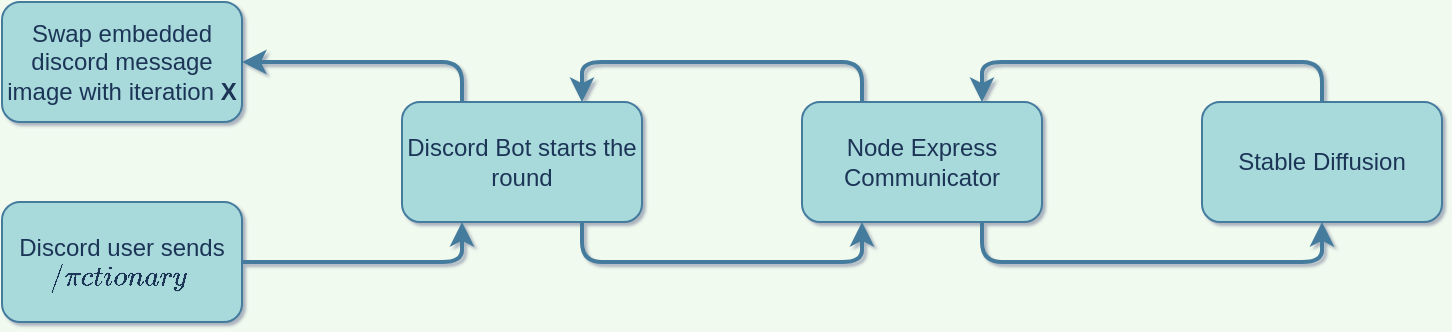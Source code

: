 <mxfile version="20.3.0" type="device"><diagram id="uzHO8FKwaz4O0WPrx8BD" name="GPT Bot Design"><mxGraphModel dx="790" dy="501" grid="1" gridSize="10" guides="1" tooltips="1" connect="1" arrows="1" fold="1" page="0" pageScale="1" pageWidth="850" pageHeight="1100" background="#F1FAEE" math="0" shadow="1"><root><mxCell id="0"/><mxCell id="1" parent="0"/><mxCell id="FDBDpY66bTNBoxag_PaK-3" value="" style="edgeStyle=orthogonalEdgeStyle;curved=0;rounded=1;sketch=0;orthogonalLoop=1;jettySize=auto;html=1;fontColor=#1D3557;strokeColor=#457B9D;fillColor=#A8DADC;strokeWidth=2;entryX=0.25;entryY=1;entryDx=0;entryDy=0;" parent="1" source="FDBDpY66bTNBoxag_PaK-1" target="FDBDpY66bTNBoxag_PaK-2" edge="1"><mxGeometry relative="1" as="geometry"/></mxCell><mxCell id="FDBDpY66bTNBoxag_PaK-1" value="Discord user sends `/pictionary`&amp;nbsp;" style="rounded=1;whiteSpace=wrap;html=1;fillColor=#A8DADC;strokeColor=#457B9D;fontColor=#1D3557;shadow=0;sketch=0;gradientColor=none;fillStyle=solid;strokeWidth=1;perimeterSpacing=0;glass=0;" parent="1" vertex="1"><mxGeometry x="160" y="470" width="120" height="60" as="geometry"/></mxCell><mxCell id="FDBDpY66bTNBoxag_PaK-7" value="" style="edgeStyle=orthogonalEdgeStyle;curved=0;rounded=1;sketch=0;orthogonalLoop=1;jettySize=auto;html=1;fontColor=#1D3557;strokeColor=#457B9D;strokeWidth=2;fillColor=#A8DADC;entryX=0.25;entryY=1;entryDx=0;entryDy=0;" parent="1" source="FDBDpY66bTNBoxag_PaK-2" target="FDBDpY66bTNBoxag_PaK-6" edge="1"><mxGeometry relative="1" as="geometry"><mxPoint x="580" y="540" as="targetPoint"/><Array as="points"><mxPoint x="450" y="500"/><mxPoint x="590" y="500"/></Array></mxGeometry></mxCell><mxCell id="iB4kdIIaJaSk3voPpLt8-7" style="edgeStyle=orthogonalEdgeStyle;orthogonalLoop=1;jettySize=auto;html=1;strokeColor=#457B9D;strokeWidth=2;exitX=0.25;exitY=0;exitDx=0;exitDy=0;" parent="1" source="FDBDpY66bTNBoxag_PaK-2" edge="1"><mxGeometry relative="1" as="geometry"><mxPoint x="280" y="400" as="targetPoint"/><Array as="points"><mxPoint x="390" y="400"/></Array></mxGeometry></mxCell><mxCell id="FDBDpY66bTNBoxag_PaK-2" value="Discord Bot starts the round" style="rounded=1;whiteSpace=wrap;html=1;fillColor=#A8DADC;strokeColor=#457B9D;fontColor=#1D3557;shadow=0;sketch=0;gradientColor=none;fillStyle=solid;strokeWidth=1;perimeterSpacing=0;glass=0;" parent="1" vertex="1"><mxGeometry x="360" y="420" width="120" height="60" as="geometry"/></mxCell><mxCell id="iB4kdIIaJaSk3voPpLt8-8" style="edgeStyle=orthogonalEdgeStyle;orthogonalLoop=1;jettySize=auto;html=1;exitX=0.25;exitY=0;exitDx=0;exitDy=0;entryX=0.75;entryY=0;entryDx=0;entryDy=0;strokeColor=#457B9D;strokeWidth=2;" parent="1" source="FDBDpY66bTNBoxag_PaK-6" target="FDBDpY66bTNBoxag_PaK-2" edge="1"><mxGeometry relative="1" as="geometry"/></mxCell><mxCell id="FDBDpY66bTNBoxag_PaK-6" value="Node Express Communicator" style="rounded=1;whiteSpace=wrap;html=1;fillColor=#A8DADC;strokeColor=#457B9D;fontColor=#1D3557;shadow=0;sketch=0;gradientColor=none;fillStyle=solid;strokeWidth=1;perimeterSpacing=0;glass=0;" parent="1" vertex="1"><mxGeometry x="560" y="420" width="120" height="60" as="geometry"/></mxCell><mxCell id="iB4kdIIaJaSk3voPpLt8-5" style="edgeStyle=orthogonalEdgeStyle;orthogonalLoop=1;jettySize=auto;html=1;entryX=0.75;entryY=0;entryDx=0;entryDy=0;strokeColor=#457B9D;strokeWidth=2;" parent="1" source="iB4kdIIaJaSk3voPpLt8-1" target="FDBDpY66bTNBoxag_PaK-6" edge="1"><mxGeometry relative="1" as="geometry"><Array as="points"><mxPoint x="820" y="400"/><mxPoint x="650" y="400"/></Array></mxGeometry></mxCell><mxCell id="iB4kdIIaJaSk3voPpLt8-1" value="Stable Diffusion" style="rounded=1;whiteSpace=wrap;html=1;fillColor=#A8DADC;strokeColor=#457B9D;fontColor=#1D3557;shadow=0;sketch=0;gradientColor=none;fillStyle=solid;strokeWidth=1;perimeterSpacing=0;glass=0;" parent="1" vertex="1"><mxGeometry x="760" y="420" width="120" height="60" as="geometry"/></mxCell><mxCell id="iB4kdIIaJaSk3voPpLt8-3" value="" style="rounded=1;sketch=0;orthogonalLoop=1;jettySize=auto;html=1;fontColor=#1D3557;strokeColor=#457B9D;strokeWidth=2;fillColor=#A8DADC;exitX=0.75;exitY=1;exitDx=0;exitDy=0;entryX=0.5;entryY=1;entryDx=0;entryDy=0;edgeStyle=orthogonalEdgeStyle;" parent="1" source="FDBDpY66bTNBoxag_PaK-6" target="iB4kdIIaJaSk3voPpLt8-1" edge="1"><mxGeometry relative="1" as="geometry"><mxPoint x="690" y="449.71" as="sourcePoint"/><mxPoint x="740" y="480" as="targetPoint"/><Array as="points"><mxPoint x="650" y="500"/><mxPoint x="820" y="500"/></Array></mxGeometry></mxCell><mxCell id="iB4kdIIaJaSk3voPpLt8-6" value="Swap embedded discord message image with iteration &lt;b&gt;X&lt;/b&gt;" style="rounded=1;whiteSpace=wrap;html=1;fillColor=#A8DADC;strokeColor=#457B9D;fontColor=#1D3557;shadow=0;sketch=0;gradientColor=none;fillStyle=solid;strokeWidth=1;perimeterSpacing=0;glass=0;" parent="1" vertex="1"><mxGeometry x="160" y="370" width="120" height="60" as="geometry"/></mxCell></root></mxGraphModel></diagram></mxfile>